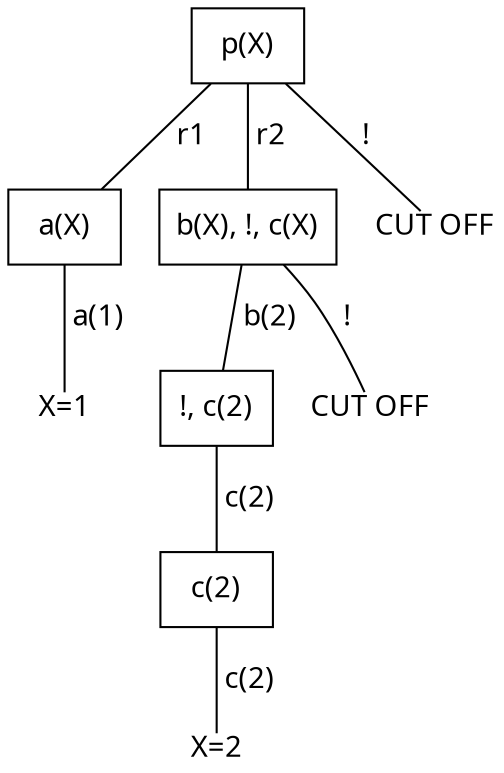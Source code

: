 graph "Cut" {
    node [fontname="Go Mono", shape=rect];
    edge [fontname="Go Mono"];

    a [label="p(X)"];
    a -- b1 [label=" r1 "];
    a -- b2 [label=" r2 "];
    a -- b3 [label=" ! "];
    b1 [label="a(X)"];
    b2 [label="b(X), !, c(X)"];
    b3 [label="CUT OFF"; shape=plain];
    b1 -- c1 [label=" a(1) "];
    b2 -- c2 [label=" b(2) "];
    b2 -- c3 [label=" ! "];
    c1 [label="X=1"; shape=plain];
    c2 [label="!, c(2)"];
    c3 [label="CUT OFF"; shape=plain];
    c2 -- d1 [label=" c(2) "];
    d1 [label="c(2)"];
    d1 -- e1 [label=" c(2) "];
    e1 [label="X=2"; shape=plain];
}
